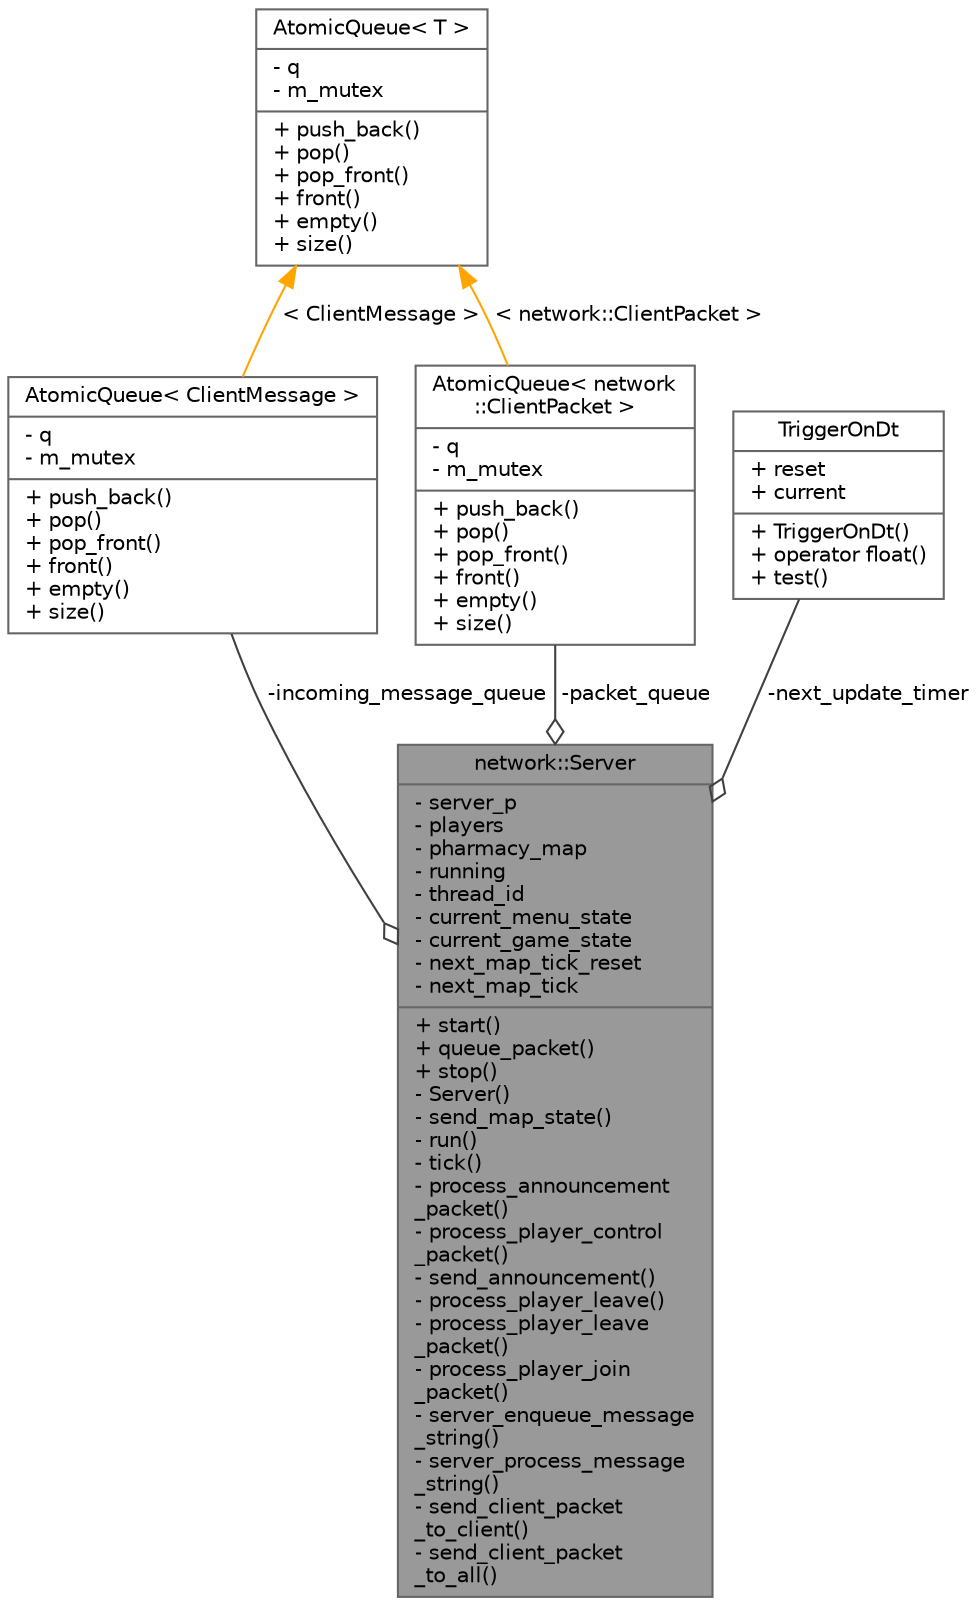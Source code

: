 digraph "network::Server"
{
 // LATEX_PDF_SIZE
  bgcolor="transparent";
  edge [fontname=Helvetica,fontsize=10,labelfontname=Helvetica,labelfontsize=10];
  node [fontname=Helvetica,fontsize=10,shape=box,height=0.2,width=0.4];
  Node1 [shape=record,label="{network::Server\n|- server_p\l- players\l- pharmacy_map\l- running\l- thread_id\l- current_menu_state\l- current_game_state\l- next_map_tick_reset\l- next_map_tick\l|+ start()\l+ queue_packet()\l+ stop()\l- Server()\l- send_map_state()\l- run()\l- tick()\l- process_announcement\l_packet()\l- process_player_control\l_packet()\l- send_announcement()\l- process_player_leave()\l- process_player_leave\l_packet()\l- process_player_join\l_packet()\l- server_enqueue_message\l_string()\l- server_process_message\l_string()\l- send_client_packet\l_to_client()\l- send_client_packet\l_to_all()\l}",height=0.2,width=0.4,color="gray40", fillcolor="grey60", style="filled", fontcolor="black",tooltip=" "];
  Node2 -> Node1 [color="grey25",style="solid",label=" -incoming_message_queue" ,arrowhead="odiamond"];
  Node2 [shape=record,label="{AtomicQueue\< ClientMessage \>\n|- q\l- m_mutex\l|+ push_back()\l+ pop()\l+ pop_front()\l+ front()\l+ empty()\l+ size()\l}",height=0.2,width=0.4,color="gray40", fillcolor="white", style="filled",URL="$d1/dab/struct_atomic_queue.html",tooltip=" "];
  Node3 -> Node2 [dir="back",color="orange",style="solid",label=" \< ClientMessage \>" ];
  Node3 [shape=record,label="{AtomicQueue\< T \>\n|- q\l- m_mutex\l|+ push_back()\l+ pop()\l+ pop_front()\l+ front()\l+ empty()\l+ size()\l}",height=0.2,width=0.4,color="gray40", fillcolor="white", style="filled",URL="$d1/dab/struct_atomic_queue.html",tooltip=" "];
  Node4 -> Node1 [color="grey25",style="solid",label=" -packet_queue" ,arrowhead="odiamond"];
  Node4 [shape=record,label="{AtomicQueue\< network\l::ClientPacket \>\n|- q\l- m_mutex\l|+ push_back()\l+ pop()\l+ pop_front()\l+ front()\l+ empty()\l+ size()\l}",height=0.2,width=0.4,color="gray40", fillcolor="white", style="filled",URL="$d1/dab/struct_atomic_queue.html",tooltip=" "];
  Node3 -> Node4 [dir="back",color="orange",style="solid",label=" \< network::ClientPacket \>" ];
  Node5 -> Node1 [color="grey25",style="solid",label=" -next_update_timer" ,arrowhead="odiamond"];
  Node5 [shape=record,label="{TriggerOnDt\n|+ reset\l+ current\l|+ TriggerOnDt()\l+ operator float()\l+ test()\l}",height=0.2,width=0.4,color="gray40", fillcolor="white", style="filled",URL="$da/d7e/struct_trigger_on_dt.html",tooltip=" "];
}
